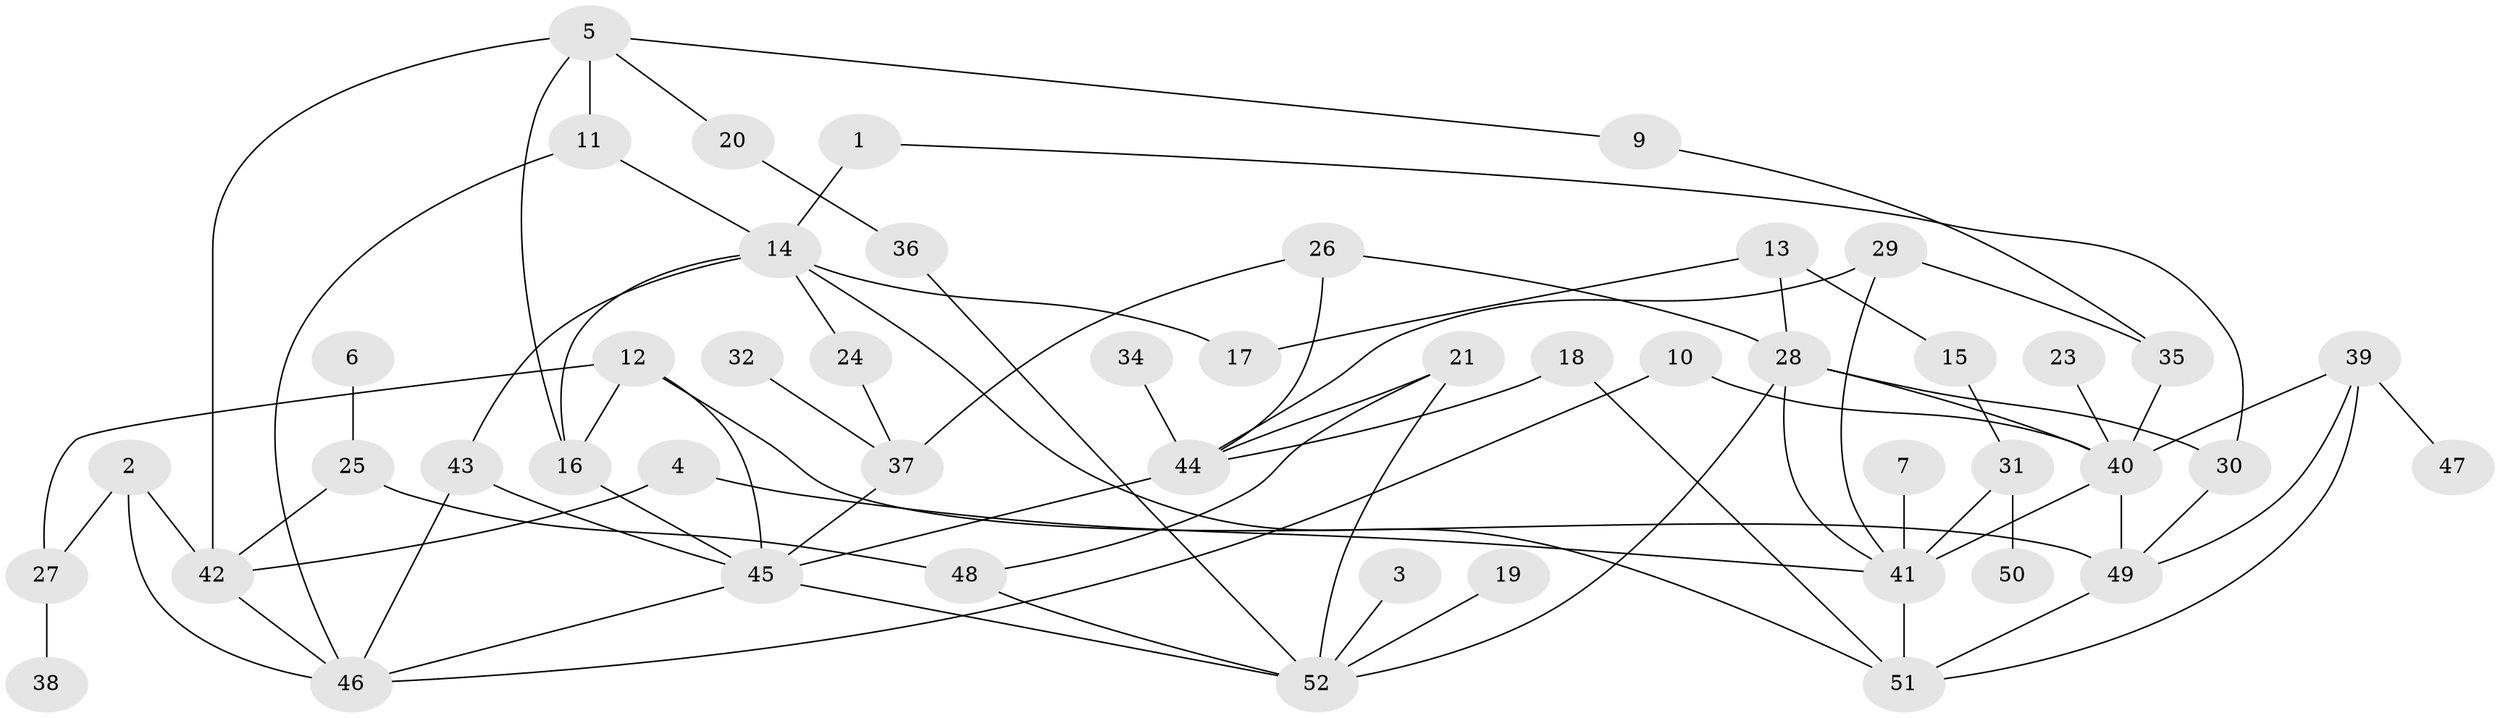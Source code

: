 // original degree distribution, {3: 0.23300970873786409, 4: 0.1262135922330097, 2: 0.3300970873786408, 1: 0.17475728155339806, 5: 0.08737864077669903, 0: 0.02912621359223301, 6: 0.009708737864077669, 7: 0.009708737864077669}
// Generated by graph-tools (version 1.1) at 2025/49/03/09/25 03:49:10]
// undirected, 49 vertices, 79 edges
graph export_dot {
graph [start="1"]
  node [color=gray90,style=filled];
  1;
  2;
  3;
  4;
  5;
  6;
  7;
  9;
  10;
  11;
  12;
  13;
  14;
  15;
  16;
  17;
  18;
  19;
  20;
  21;
  23;
  24;
  25;
  26;
  27;
  28;
  29;
  30;
  31;
  32;
  34;
  35;
  36;
  37;
  38;
  39;
  40;
  41;
  42;
  43;
  44;
  45;
  46;
  47;
  48;
  49;
  50;
  51;
  52;
  1 -- 14 [weight=1.0];
  1 -- 30 [weight=1.0];
  2 -- 27 [weight=1.0];
  2 -- 42 [weight=1.0];
  2 -- 46 [weight=1.0];
  3 -- 52 [weight=1.0];
  4 -- 41 [weight=1.0];
  4 -- 42 [weight=1.0];
  5 -- 9 [weight=1.0];
  5 -- 11 [weight=1.0];
  5 -- 16 [weight=1.0];
  5 -- 20 [weight=1.0];
  5 -- 42 [weight=1.0];
  6 -- 25 [weight=1.0];
  7 -- 41 [weight=2.0];
  9 -- 35 [weight=1.0];
  10 -- 40 [weight=1.0];
  10 -- 46 [weight=1.0];
  11 -- 14 [weight=1.0];
  11 -- 46 [weight=1.0];
  12 -- 16 [weight=1.0];
  12 -- 27 [weight=1.0];
  12 -- 45 [weight=1.0];
  12 -- 49 [weight=1.0];
  13 -- 15 [weight=1.0];
  13 -- 17 [weight=1.0];
  13 -- 28 [weight=1.0];
  14 -- 16 [weight=2.0];
  14 -- 17 [weight=1.0];
  14 -- 24 [weight=1.0];
  14 -- 43 [weight=1.0];
  14 -- 51 [weight=1.0];
  15 -- 31 [weight=1.0];
  16 -- 45 [weight=1.0];
  18 -- 44 [weight=1.0];
  18 -- 51 [weight=1.0];
  19 -- 52 [weight=1.0];
  20 -- 36 [weight=1.0];
  21 -- 44 [weight=1.0];
  21 -- 48 [weight=1.0];
  21 -- 52 [weight=1.0];
  23 -- 40 [weight=1.0];
  24 -- 37 [weight=1.0];
  25 -- 42 [weight=1.0];
  25 -- 48 [weight=1.0];
  26 -- 28 [weight=1.0];
  26 -- 37 [weight=1.0];
  26 -- 44 [weight=1.0];
  27 -- 38 [weight=1.0];
  28 -- 30 [weight=1.0];
  28 -- 40 [weight=1.0];
  28 -- 41 [weight=1.0];
  28 -- 52 [weight=1.0];
  29 -- 35 [weight=1.0];
  29 -- 41 [weight=1.0];
  29 -- 44 [weight=1.0];
  30 -- 49 [weight=1.0];
  31 -- 41 [weight=1.0];
  31 -- 50 [weight=1.0];
  32 -- 37 [weight=1.0];
  34 -- 44 [weight=1.0];
  35 -- 40 [weight=1.0];
  36 -- 52 [weight=1.0];
  37 -- 45 [weight=1.0];
  39 -- 40 [weight=1.0];
  39 -- 47 [weight=1.0];
  39 -- 49 [weight=1.0];
  39 -- 51 [weight=1.0];
  40 -- 41 [weight=1.0];
  40 -- 49 [weight=1.0];
  41 -- 51 [weight=2.0];
  42 -- 46 [weight=1.0];
  43 -- 45 [weight=1.0];
  43 -- 46 [weight=1.0];
  44 -- 45 [weight=1.0];
  45 -- 46 [weight=1.0];
  45 -- 52 [weight=1.0];
  48 -- 52 [weight=1.0];
  49 -- 51 [weight=1.0];
}
